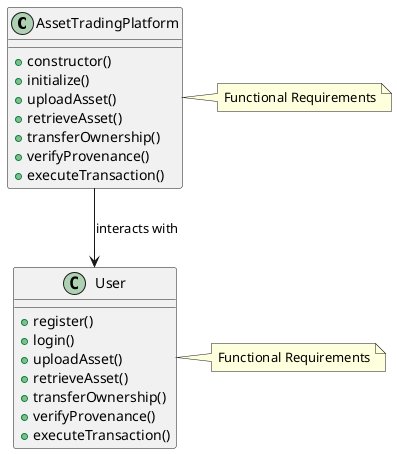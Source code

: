 @startuml

class AssetTradingPlatform {
  +constructor()
  +initialize()
  +uploadAsset()
  +retrieveAsset()
  +transferOwnership()
  +verifyProvenance()
  +executeTransaction()
}

class User {
  +register()
  +login()
  +uploadAsset()
  +retrieveAsset()
  +transferOwnership()
  +verifyProvenance()
  +executeTransaction()
}

AssetTradingPlatform --> User : interacts with

note right of AssetTradingPlatform: Functional Requirements
note right of User: Functional Requirements

@enduml
